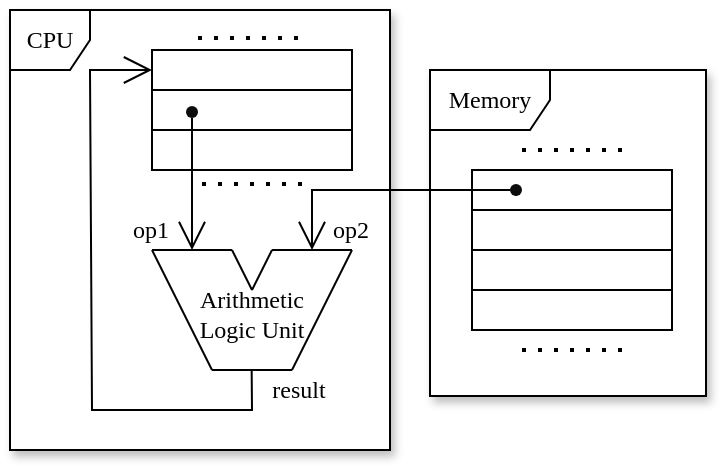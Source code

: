 <mxfile version="21.6.8" type="device">
  <diagram name="Page-1" id="Hmqt3LT7pfk2jJLSPMNz">
    <mxGraphModel dx="978" dy="571" grid="1" gridSize="10" guides="1" tooltips="1" connect="1" arrows="1" fold="1" page="1" pageScale="1" pageWidth="850" pageHeight="1100" math="0" shadow="0">
      <root>
        <mxCell id="0" />
        <mxCell id="1" parent="0" />
        <mxCell id="PqSsTZpALdTSqo7lE_A--1" value="" style="rounded=0;whiteSpace=wrap;html=1;shadow=1;fontFamily=Computer Modern;" parent="1" vertex="1">
          <mxGeometry x="400" y="240" width="138" height="163" as="geometry" />
        </mxCell>
        <mxCell id="PqSsTZpALdTSqo7lE_A--2" value="" style="rounded=0;whiteSpace=wrap;html=1;shadow=1;fontFamily=Computer Modern;" parent="1" vertex="1">
          <mxGeometry x="190" y="210" width="190" height="220" as="geometry" />
        </mxCell>
        <mxCell id="PqSsTZpALdTSqo7lE_A--3" value="" style="rounded=0;whiteSpace=wrap;html=1;fontFamily=Computer Modern;" parent="1" vertex="1">
          <mxGeometry x="261" y="270" width="100" height="20" as="geometry" />
        </mxCell>
        <mxCell id="PqSsTZpALdTSqo7lE_A--4" value="" style="endArrow=none;html=1;rounded=0;fontFamily=Computer Modern;" parent="1" edge="1">
          <mxGeometry width="50" height="50" relative="1" as="geometry">
            <mxPoint x="261" y="330" as="sourcePoint" />
            <mxPoint x="301" y="330" as="targetPoint" />
            <Array as="points">
              <mxPoint x="281" y="330" />
            </Array>
          </mxGeometry>
        </mxCell>
        <mxCell id="PqSsTZpALdTSqo7lE_A--5" value="" style="endArrow=none;html=1;rounded=0;fontFamily=Computer Modern;" parent="1" edge="1">
          <mxGeometry width="50" height="50" relative="1" as="geometry">
            <mxPoint x="261" y="330" as="sourcePoint" />
            <mxPoint x="291" y="390" as="targetPoint" />
          </mxGeometry>
        </mxCell>
        <mxCell id="PqSsTZpALdTSqo7lE_A--6" value="" style="endArrow=none;html=1;rounded=0;fontFamily=Computer Modern;" parent="1" edge="1">
          <mxGeometry width="50" height="50" relative="1" as="geometry">
            <mxPoint x="301" y="330" as="sourcePoint" />
            <mxPoint x="311" y="350" as="targetPoint" />
          </mxGeometry>
        </mxCell>
        <mxCell id="PqSsTZpALdTSqo7lE_A--7" value="" style="endArrow=none;html=1;rounded=0;fontFamily=Computer Modern;" parent="1" edge="1">
          <mxGeometry width="50" height="50" relative="1" as="geometry">
            <mxPoint x="321" y="330" as="sourcePoint" />
            <mxPoint x="311" y="350" as="targetPoint" />
          </mxGeometry>
        </mxCell>
        <mxCell id="PqSsTZpALdTSqo7lE_A--8" value="" style="endArrow=none;html=1;rounded=0;fontFamily=Computer Modern;" parent="1" edge="1">
          <mxGeometry width="50" height="50" relative="1" as="geometry">
            <mxPoint x="321" y="330" as="sourcePoint" />
            <mxPoint x="361" y="330" as="targetPoint" />
          </mxGeometry>
        </mxCell>
        <mxCell id="PqSsTZpALdTSqo7lE_A--9" value="" style="endArrow=none;html=1;rounded=0;fontFamily=Computer Modern;" parent="1" edge="1">
          <mxGeometry width="50" height="50" relative="1" as="geometry">
            <mxPoint x="361" y="330" as="sourcePoint" />
            <mxPoint x="331" y="390" as="targetPoint" />
          </mxGeometry>
        </mxCell>
        <mxCell id="PqSsTZpALdTSqo7lE_A--10" value="" style="endArrow=none;html=1;rounded=0;fontFamily=Computer Modern;" parent="1" edge="1">
          <mxGeometry width="50" height="50" relative="1" as="geometry">
            <mxPoint x="291" y="390" as="sourcePoint" />
            <mxPoint x="331" y="390" as="targetPoint" />
          </mxGeometry>
        </mxCell>
        <mxCell id="PqSsTZpALdTSqo7lE_A--11" value="Arithmetic&lt;br&gt;Logic Unit" style="text;html=1;strokeColor=none;fillColor=none;align=center;verticalAlign=middle;whiteSpace=wrap;rounded=0;fontFamily=Computer Modern;" parent="1" vertex="1">
          <mxGeometry x="276.25" y="345" width="69.5" height="34" as="geometry" />
        </mxCell>
        <mxCell id="PqSsTZpALdTSqo7lE_A--13" value="" style="endArrow=open;endFill=1;endSize=12;html=1;rounded=0;entryX=0;entryY=0.5;entryDx=0;entryDy=0;fontFamily=Computer Modern;" parent="1" target="PqSsTZpALdTSqo7lE_A--28" edge="1">
          <mxGeometry width="160" relative="1" as="geometry">
            <mxPoint x="310.83" y="390" as="sourcePoint" />
            <mxPoint x="310.83" y="430" as="targetPoint" />
            <Array as="points">
              <mxPoint x="311" y="410" />
              <mxPoint x="231" y="410" />
              <mxPoint x="230" y="240" />
            </Array>
          </mxGeometry>
        </mxCell>
        <mxCell id="PqSsTZpALdTSqo7lE_A--16" value="CPU" style="shape=umlFrame;whiteSpace=wrap;html=1;pointerEvents=0;fontFamily=Computer Modern;width=40;height=30;" parent="1" vertex="1">
          <mxGeometry x="190" y="210" width="190" height="220" as="geometry" />
        </mxCell>
        <mxCell id="PqSsTZpALdTSqo7lE_A--17" value="" style="rounded=0;whiteSpace=wrap;html=1;fontFamily=Computer Modern;" parent="1" vertex="1">
          <mxGeometry x="421" y="350" width="100" height="20" as="geometry" />
        </mxCell>
        <mxCell id="PqSsTZpALdTSqo7lE_A--18" value="" style="rounded=0;whiteSpace=wrap;html=1;fontFamily=Computer Modern;" parent="1" vertex="1">
          <mxGeometry x="421" y="290" width="100" height="20" as="geometry" />
        </mxCell>
        <mxCell id="PqSsTZpALdTSqo7lE_A--19" value="" style="endArrow=none;dashed=1;html=1;dashPattern=1 3;strokeWidth=2;rounded=0;fontFamily=Computer Modern;" parent="1" edge="1">
          <mxGeometry width="50" height="50" relative="1" as="geometry">
            <mxPoint x="446" y="380" as="sourcePoint" />
            <mxPoint x="496" y="380" as="targetPoint" />
          </mxGeometry>
        </mxCell>
        <mxCell id="PqSsTZpALdTSqo7lE_A--20" value="" style="endArrow=none;dashed=1;html=1;dashPattern=1 3;strokeWidth=2;rounded=0;fontFamily=Computer Modern;" parent="1" edge="1">
          <mxGeometry width="50" height="50" relative="1" as="geometry">
            <mxPoint x="446" y="280" as="sourcePoint" />
            <mxPoint x="496" y="280" as="targetPoint" />
          </mxGeometry>
        </mxCell>
        <mxCell id="PqSsTZpALdTSqo7lE_A--21" value="" style="rounded=0;whiteSpace=wrap;html=1;fontFamily=Computer Modern;" parent="1" vertex="1">
          <mxGeometry x="421" y="310" width="100" height="20" as="geometry" />
        </mxCell>
        <mxCell id="PqSsTZpALdTSqo7lE_A--22" value="" style="rounded=0;whiteSpace=wrap;html=1;fontFamily=Computer Modern;" parent="1" vertex="1">
          <mxGeometry x="421" y="330" width="100" height="20" as="geometry" />
        </mxCell>
        <mxCell id="PqSsTZpALdTSqo7lE_A--23" value="Memory" style="shape=umlFrame;whiteSpace=wrap;html=1;pointerEvents=0;fontFamily=Computer Modern;" parent="1" vertex="1">
          <mxGeometry x="400" y="240" width="138" height="163" as="geometry" />
        </mxCell>
        <mxCell id="PqSsTZpALdTSqo7lE_A--24" value="" style="endArrow=open;endFill=1;endSize=12;html=1;rounded=0;exitX=0.5;exitY=1;exitDx=0;exitDy=0;fontFamily=Computer Modern;" parent="1" source="PqSsTZpALdTSqo7lE_A--25" edge="1">
          <mxGeometry width="160" relative="1" as="geometry">
            <mxPoint x="341" y="290" as="sourcePoint" />
            <mxPoint x="341" y="330" as="targetPoint" />
            <Array as="points">
              <mxPoint x="443" y="300" />
              <mxPoint x="341" y="300" />
            </Array>
          </mxGeometry>
        </mxCell>
        <mxCell id="PqSsTZpALdTSqo7lE_A--25" value="" style="ellipse;whiteSpace=wrap;html=1;aspect=fixed;strokeColor=none;fillColor=#0D0D0D;fontFamily=Computer Modern;" parent="1" vertex="1">
          <mxGeometry x="440" y="297" width="6" height="6" as="geometry" />
        </mxCell>
        <mxCell id="PqSsTZpALdTSqo7lE_A--26" value="" style="endArrow=none;dashed=1;html=1;dashPattern=1 3;strokeWidth=2;rounded=0;fontFamily=Computer Modern;" parent="1" edge="1">
          <mxGeometry width="50" height="50" relative="1" as="geometry">
            <mxPoint x="286" y="297" as="sourcePoint" />
            <mxPoint x="336" y="297" as="targetPoint" />
          </mxGeometry>
        </mxCell>
        <mxCell id="PqSsTZpALdTSqo7lE_A--27" value="" style="rounded=0;whiteSpace=wrap;html=1;fontFamily=Computer Modern;" parent="1" vertex="1">
          <mxGeometry x="261" y="250" width="100" height="20" as="geometry" />
        </mxCell>
        <mxCell id="PqSsTZpALdTSqo7lE_A--28" value="" style="rounded=0;whiteSpace=wrap;html=1;fontFamily=Computer Modern;" parent="1" vertex="1">
          <mxGeometry x="261" y="230" width="100" height="20" as="geometry" />
        </mxCell>
        <mxCell id="PqSsTZpALdTSqo7lE_A--29" value="" style="endArrow=none;dashed=1;html=1;dashPattern=1 3;strokeWidth=2;rounded=0;fontFamily=Computer Modern;" parent="1" edge="1">
          <mxGeometry width="50" height="50" relative="1" as="geometry">
            <mxPoint x="284" y="224" as="sourcePoint" />
            <mxPoint x="334" y="224" as="targetPoint" />
          </mxGeometry>
        </mxCell>
        <mxCell id="PqSsTZpALdTSqo7lE_A--15" value="" style="ellipse;whiteSpace=wrap;html=1;aspect=fixed;strokeColor=none;fillColor=#0D0D0D;fontFamily=Computer Modern;" parent="1" vertex="1">
          <mxGeometry x="278" y="258" width="6" height="6" as="geometry" />
        </mxCell>
        <mxCell id="PqSsTZpALdTSqo7lE_A--12" value="" style="endArrow=open;endFill=1;endSize=12;html=1;rounded=0;exitX=0.5;exitY=1;exitDx=0;exitDy=0;fontFamily=Computer Modern;" parent="1" source="PqSsTZpALdTSqo7lE_A--15" edge="1">
          <mxGeometry width="160" relative="1" as="geometry">
            <mxPoint x="281" y="290" as="sourcePoint" />
            <mxPoint x="281" y="330" as="targetPoint" />
          </mxGeometry>
        </mxCell>
        <mxCell id="YYQeZiMjuotVoSdYBuG2-1" value="result" style="text;html=1;strokeColor=none;fillColor=none;align=center;verticalAlign=middle;whiteSpace=wrap;rounded=0;fontFamily=Computer Modern;" vertex="1" parent="1">
          <mxGeometry x="310" y="390" width="49" height="20" as="geometry" />
        </mxCell>
        <mxCell id="YYQeZiMjuotVoSdYBuG2-2" value="op1" style="text;html=1;strokeColor=none;fillColor=none;align=center;verticalAlign=middle;whiteSpace=wrap;rounded=0;fontFamily=Computer Modern;" vertex="1" parent="1">
          <mxGeometry x="250" y="310" width="21" height="20" as="geometry" />
        </mxCell>
        <mxCell id="YYQeZiMjuotVoSdYBuG2-3" value="op2" style="text;html=1;strokeColor=none;fillColor=none;align=center;verticalAlign=middle;whiteSpace=wrap;rounded=0;fontFamily=Computer Modern;" vertex="1" parent="1">
          <mxGeometry x="350" y="310" width="21" height="20" as="geometry" />
        </mxCell>
      </root>
    </mxGraphModel>
  </diagram>
</mxfile>
